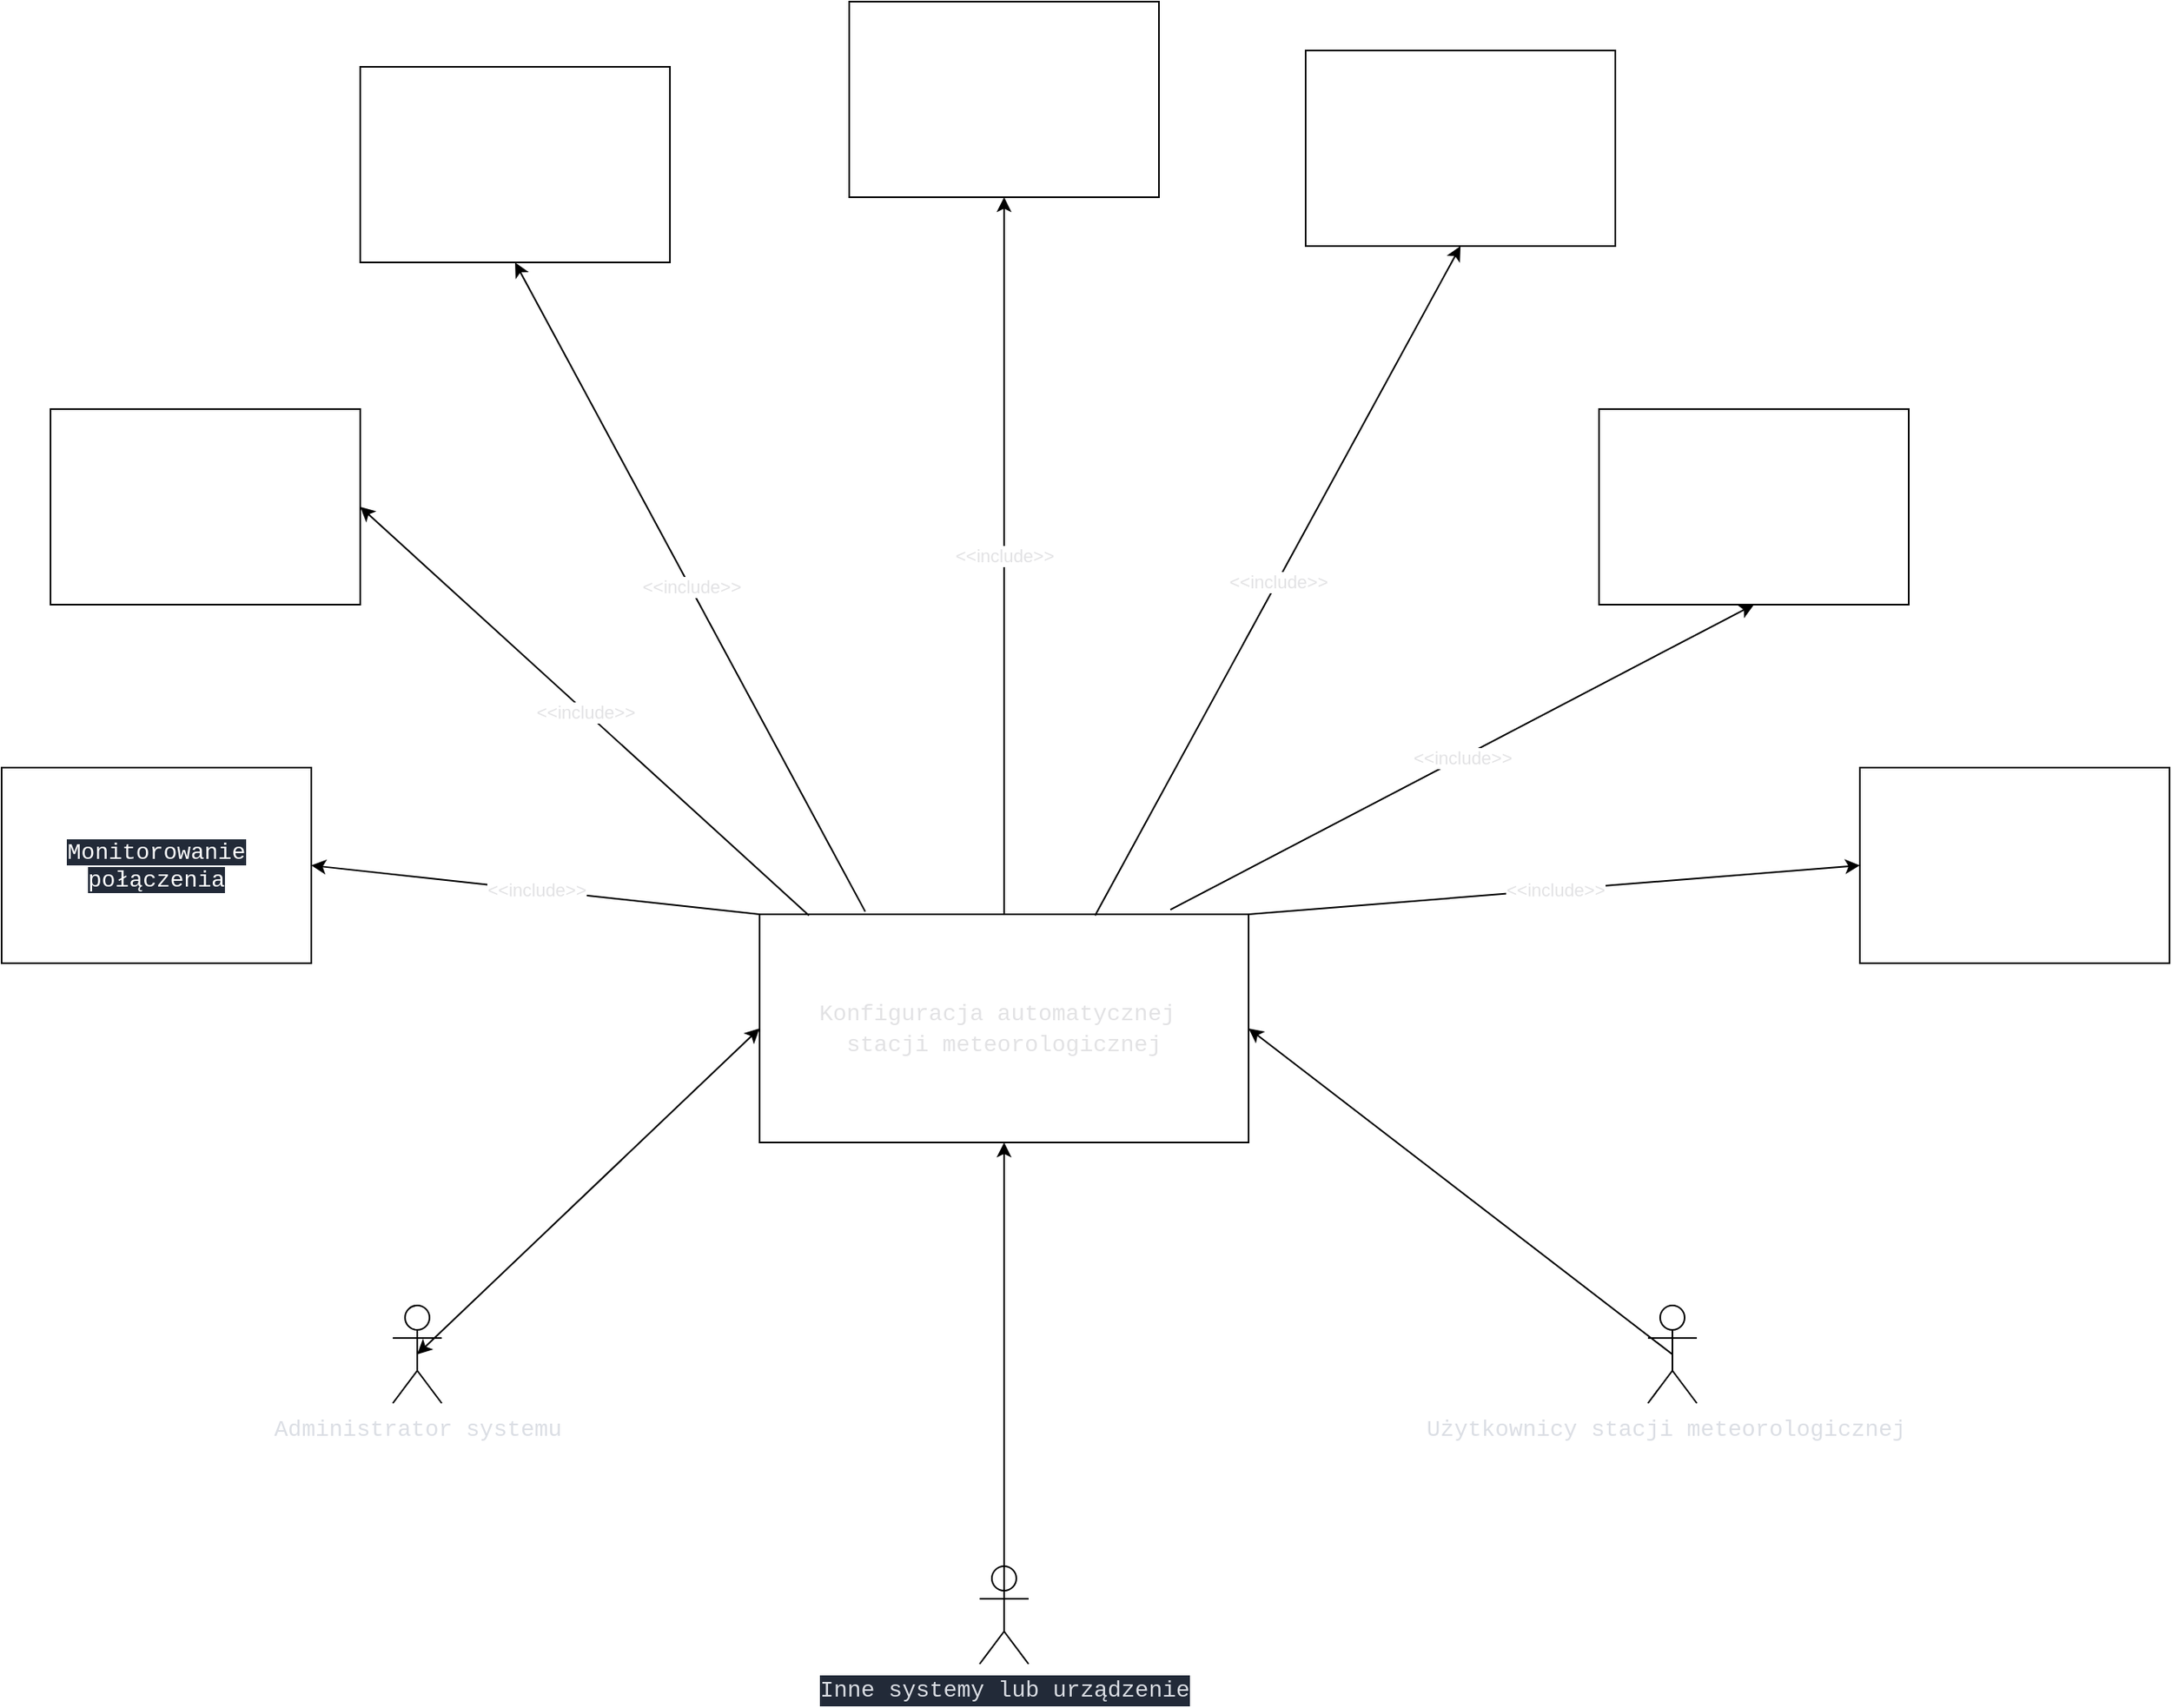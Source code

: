 <mxfile>
    <diagram id="u8DI_vcG08LwfK-7niej" name="Page-1">
        <mxGraphModel dx="2612" dy="2250" grid="1" gridSize="10" guides="1" tooltips="1" connect="1" arrows="1" fold="1" page="1" pageScale="1" pageWidth="850" pageHeight="1100" math="0" shadow="0">
            <root>
                <mxCell id="0"/>
                <mxCell id="1" parent="0"/>
                <mxCell id="22" value="&lt;div style=&quot;color: rgb(219, 222, 228); font-family: &amp;quot;Fira Code&amp;quot;, Consolas, &amp;quot;Courier New&amp;quot;, monospace; font-size: 14px; line-height: 19px;&quot;&gt;Administrator systemu&lt;/div&gt;" style="shape=umlActor;verticalLabelPosition=bottom;verticalAlign=top;html=1;outlineConnect=0;fontColor=#E2E2E4;" parent="1" vertex="1">
                    <mxGeometry x="-90" y="550" width="30" height="60" as="geometry"/>
                </mxCell>
                <mxCell id="23" value="&lt;div style=&quot;color: rgb(219, 222, 228); background-color: rgb(34, 42, 56); font-family: &amp;quot;Fira Code&amp;quot;, Consolas, &amp;quot;Courier New&amp;quot;, monospace; font-size: 14px; line-height: 19px;&quot;&gt;Inne systemy lub urządzenie&lt;/div&gt;" style="shape=umlActor;verticalLabelPosition=bottom;verticalAlign=top;html=1;outlineConnect=0;fontColor=#E2E2E4;" parent="1" vertex="1">
                    <mxGeometry x="270" y="710" width="30" height="60" as="geometry"/>
                </mxCell>
                <mxCell id="24" value="&lt;div style=&quot;color: rgb(219, 222, 228); font-family: &amp;quot;Fira Code&amp;quot;, Consolas, &amp;quot;Courier New&amp;quot;, monospace; font-size: 14px; line-height: 19px;&quot;&gt;Użytkownicy stacji&amp;nbsp;meteorologicznej&amp;nbsp;&lt;/div&gt;" style="shape=umlActor;verticalLabelPosition=bottom;verticalAlign=top;html=1;outlineConnect=0;fontColor=#E2E2E4;" parent="1" vertex="1">
                    <mxGeometry x="680" y="550" width="30" height="60" as="geometry"/>
                </mxCell>
                <mxCell id="30" value="" style="endArrow=classic;startArrow=classic;html=1;fontColor=#E2E2E4;exitX=0.5;exitY=0.5;exitDx=0;exitDy=0;exitPerimeter=0;entryX=0;entryY=0.5;entryDx=0;entryDy=0;" parent="1" source="22" target="3" edge="1">
                    <mxGeometry width="50" height="50" relative="1" as="geometry">
                        <mxPoint x="180" y="490" as="sourcePoint"/>
                        <mxPoint x="230" y="440" as="targetPoint"/>
                    </mxGeometry>
                </mxCell>
                <mxCell id="33" value="" style="group" parent="1" vertex="1" connectable="0">
                    <mxGeometry x="135" y="310" width="300" height="140" as="geometry"/>
                </mxCell>
                <mxCell id="2" value="" style="rounded=0;whiteSpace=wrap;html=1;" parent="33" vertex="1">
                    <mxGeometry width="300" height="140" as="geometry"/>
                </mxCell>
                <mxCell id="3" value="&lt;div style=&quot;font-family: &amp;quot;Fira Code&amp;quot;, Consolas, &amp;quot;Courier New&amp;quot;, monospace; font-size: 14px; line-height: 19px;&quot;&gt;&lt;font style=&quot;&quot; color=&quot;#e2e2e4&quot;&gt;Konfiguracja&amp;nbsp;automatycznej&amp;nbsp;&lt;br&gt;stacji&amp;nbsp;meteorologicznej&lt;/font&gt;&lt;/div&gt;" style="text;html=1;strokeColor=none;fillColor=none;align=center;verticalAlign=middle;whiteSpace=wrap;rounded=0;" parent="33" vertex="1">
                    <mxGeometry width="300" height="140" as="geometry"/>
                </mxCell>
                <mxCell id="37" value="" style="group" parent="1" vertex="1" connectable="0">
                    <mxGeometry x="470" y="-220" width="190" height="120" as="geometry"/>
                </mxCell>
                <mxCell id="35" value="" style="rounded=0;whiteSpace=wrap;html=1;fontColor=#E2E2E4;" parent="37" vertex="1">
                    <mxGeometry width="190" height="120" as="geometry"/>
                </mxCell>
                <mxCell id="36" value="&lt;span style=&quot;font-family: &amp;quot;Fira Code&amp;quot;, Consolas, &amp;quot;Courier New&amp;quot;, monospace; font-size: 14px; text-align: left;&quot;&gt;&lt;font style=&quot;&quot; color=&quot;#ffffff&quot;&gt;Wybór języka i regionu&lt;/font&gt;&lt;/span&gt;" style="text;html=1;strokeColor=none;fillColor=none;align=center;verticalAlign=middle;whiteSpace=wrap;rounded=0;fontColor=#E2E2E4;" parent="37" vertex="1">
                    <mxGeometry width="190" height="120" as="geometry"/>
                </mxCell>
                <mxCell id="38" value="" style="group" parent="1" vertex="1" connectable="0">
                    <mxGeometry x="650" width="190" height="120" as="geometry"/>
                </mxCell>
                <mxCell id="39" value="" style="rounded=0;whiteSpace=wrap;html=1;fontColor=#E2E2E4;" parent="38" vertex="1">
                    <mxGeometry width="190" height="120" as="geometry"/>
                </mxCell>
                <mxCell id="40" value="&lt;span style=&quot;font-family: &amp;quot;Fira Code&amp;quot;, Consolas, &amp;quot;Courier New&amp;quot;, monospace; font-size: 14px; text-align: left;&quot;&gt;&lt;font style=&quot;&quot; color=&quot;#ffffff&quot;&gt;Wybór rodzaju połączenia&lt;/font&gt;&lt;/span&gt;" style="text;html=1;strokeColor=none;fillColor=none;align=center;verticalAlign=middle;whiteSpace=wrap;rounded=0;fontColor=#E2E2E4;" parent="38" vertex="1">
                    <mxGeometry width="190" height="120" as="geometry"/>
                </mxCell>
                <mxCell id="41" value="" style="group" parent="1" vertex="1" connectable="0">
                    <mxGeometry x="810" y="220" width="190" height="120" as="geometry"/>
                </mxCell>
                <mxCell id="42" value="" style="rounded=0;whiteSpace=wrap;html=1;fontColor=#E2E2E4;" parent="41" vertex="1">
                    <mxGeometry width="190" height="120" as="geometry"/>
                </mxCell>
                <mxCell id="43" value="&lt;span style=&quot;font-family: &amp;quot;Fira Code&amp;quot;, Consolas, &amp;quot;Courier New&amp;quot;, monospace; font-size: 14px; text-align: left;&quot;&gt;&lt;font style=&quot;&quot; color=&quot;#ffffff&quot;&gt;Wybór preferencji danych&lt;/font&gt;&lt;/span&gt;" style="text;html=1;strokeColor=none;fillColor=none;align=center;verticalAlign=middle;whiteSpace=wrap;rounded=0;fontColor=#E2E2E4;" parent="41" vertex="1">
                    <mxGeometry width="190" height="120" as="geometry"/>
                </mxCell>
                <mxCell id="44" value="" style="group" parent="1" vertex="1" connectable="0">
                    <mxGeometry x="190" y="-250" width="190" height="120" as="geometry"/>
                </mxCell>
                <mxCell id="45" value="" style="rounded=0;whiteSpace=wrap;html=1;fontColor=#E2E2E4;" parent="44" vertex="1">
                    <mxGeometry width="190" height="120" as="geometry"/>
                </mxCell>
                <mxCell id="46" value="&lt;span style=&quot;font-family: &amp;quot;Fira Code&amp;quot;, Consolas, &amp;quot;Courier New&amp;quot;, monospace; font-size: 14px; text-align: left;&quot;&gt;&lt;font style=&quot;&quot; color=&quot;#ffffff&quot;&gt;Wybór częstotliwości aktualizacji&lt;/font&gt;&lt;/span&gt;" style="text;html=1;strokeColor=none;fillColor=none;align=center;verticalAlign=middle;whiteSpace=wrap;rounded=0;fontColor=#E2E2E4;" parent="44" vertex="1">
                    <mxGeometry width="190" height="120" as="geometry"/>
                </mxCell>
                <mxCell id="47" value="" style="group" parent="1" vertex="1" connectable="0">
                    <mxGeometry x="-110" y="-210" width="190" height="120" as="geometry"/>
                </mxCell>
                <mxCell id="48" value="" style="rounded=0;whiteSpace=wrap;html=1;fontColor=#E2E2E4;" parent="47" vertex="1">
                    <mxGeometry width="190" height="120" as="geometry"/>
                </mxCell>
                <mxCell id="49" value="&lt;span style=&quot;font-family: &amp;quot;Fira Code&amp;quot;, Consolas, &amp;quot;Courier New&amp;quot;, monospace; font-size: 14px; text-align: left;&quot;&gt;&lt;font style=&quot;&quot; color=&quot;#ffffff&quot;&gt;Ustawienie stacji&lt;/font&gt;&lt;/span&gt;" style="text;html=1;strokeColor=none;fillColor=none;align=center;verticalAlign=middle;whiteSpace=wrap;rounded=0;fontColor=#E2E2E4;" parent="47" vertex="1">
                    <mxGeometry width="190" height="120" as="geometry"/>
                </mxCell>
                <mxCell id="50" value="" style="group" parent="1" vertex="1" connectable="0">
                    <mxGeometry x="-300" width="190" height="120" as="geometry"/>
                </mxCell>
                <mxCell id="51" value="" style="rounded=0;whiteSpace=wrap;html=1;fontColor=#E2E2E4;" parent="50" vertex="1">
                    <mxGeometry width="190" height="120" as="geometry"/>
                </mxCell>
                <mxCell id="52" value="&lt;span style=&quot;font-family: &amp;quot;Fira Code&amp;quot;, Consolas, &amp;quot;Courier New&amp;quot;, monospace; font-size: 14px; text-align: left;&quot;&gt;&lt;font style=&quot;&quot; color=&quot;#ffffff&quot;&gt;Pobieranie i wysyłanie danych&lt;/font&gt;&lt;/span&gt;" style="text;html=1;strokeColor=none;fillColor=none;align=center;verticalAlign=middle;whiteSpace=wrap;rounded=0;fontColor=#E2E2E4;" parent="50" vertex="1">
                    <mxGeometry width="190" height="120" as="geometry"/>
                </mxCell>
                <mxCell id="53" value="" style="group" parent="1" vertex="1" connectable="0">
                    <mxGeometry x="-330" y="220" width="190" height="120" as="geometry"/>
                </mxCell>
                <mxCell id="54" value="" style="rounded=0;whiteSpace=wrap;html=1;fontColor=#E2E2E4;" parent="53" vertex="1">
                    <mxGeometry width="190" height="120" as="geometry"/>
                </mxCell>
                <mxCell id="55" value="&lt;span style=&quot;font-family: &amp;quot;Fira Code&amp;quot;, Consolas, &amp;quot;Courier New&amp;quot;, monospace; font-size: 14px; text-align: left; background-color: rgb(34, 42, 56);&quot;&gt;&lt;font color=&quot;#ffffff&quot;&gt;Monitorowanie połączenia&lt;/font&gt;&lt;/span&gt;" style="text;html=1;strokeColor=none;fillColor=none;align=center;verticalAlign=middle;whiteSpace=wrap;rounded=0;fontColor=#E2E2E4;" parent="53" vertex="1">
                    <mxGeometry width="190" height="120" as="geometry"/>
                </mxCell>
                <mxCell id="56" value="" style="endArrow=classic;html=1;fontColor=#E2E2E4;exitX=0.5;exitY=0.5;exitDx=0;exitDy=0;exitPerimeter=0;entryX=0.5;entryY=1;entryDx=0;entryDy=0;" parent="1" source="23" target="3" edge="1">
                    <mxGeometry width="50" height="50" relative="1" as="geometry">
                        <mxPoint x="450" y="630" as="sourcePoint"/>
                        <mxPoint x="500" y="580" as="targetPoint"/>
                    </mxGeometry>
                </mxCell>
                <mxCell id="57" value="" style="endArrow=classic;html=1;fontColor=#E2E2E4;exitX=0.5;exitY=0.5;exitDx=0;exitDy=0;exitPerimeter=0;entryX=1;entryY=0.5;entryDx=0;entryDy=0;" parent="1" source="24" target="3" edge="1">
                    <mxGeometry width="50" height="50" relative="1" as="geometry">
                        <mxPoint x="385" y="760.0" as="sourcePoint"/>
                        <mxPoint x="385" y="490.0" as="targetPoint"/>
                    </mxGeometry>
                </mxCell>
                <mxCell id="58" value="" style="endArrow=classic;html=1;fontColor=#E2E2E4;exitX=0;exitY=0;exitDx=0;exitDy=0;entryX=1;entryY=0.5;entryDx=0;entryDy=0;" parent="1" source="3" target="55" edge="1">
                    <mxGeometry relative="1" as="geometry">
                        <mxPoint x="410" y="340" as="sourcePoint"/>
                        <mxPoint x="510" y="340" as="targetPoint"/>
                    </mxGeometry>
                </mxCell>
                <mxCell id="59" value="&amp;lt;&amp;lt;include&amp;gt;&amp;gt;" style="edgeLabel;resizable=0;html=1;align=center;verticalAlign=middle;fontColor=#E2E2E4;" parent="58" connectable="0" vertex="1">
                    <mxGeometry relative="1" as="geometry"/>
                </mxCell>
                <mxCell id="60" value="" style="endArrow=classic;html=1;fontColor=#E2E2E4;exitX=0.101;exitY=0.005;exitDx=0;exitDy=0;entryX=1;entryY=0.5;entryDx=0;entryDy=0;exitPerimeter=0;" parent="1" source="3" target="52" edge="1">
                    <mxGeometry relative="1" as="geometry">
                        <mxPoint x="235" y="350.0" as="sourcePoint"/>
                        <mxPoint x="10" y="230.0" as="targetPoint"/>
                    </mxGeometry>
                </mxCell>
                <mxCell id="61" value="&amp;lt;&amp;lt;include&amp;gt;&amp;gt;" style="edgeLabel;resizable=0;html=1;align=center;verticalAlign=middle;fontColor=#E2E2E4;" parent="60" connectable="0" vertex="1">
                    <mxGeometry relative="1" as="geometry"/>
                </mxCell>
                <mxCell id="62" value="" style="endArrow=classic;html=1;fontColor=#E2E2E4;exitX=0.216;exitY=-0.012;exitDx=0;exitDy=0;entryX=0.5;entryY=1;entryDx=0;entryDy=0;exitPerimeter=0;" parent="1" source="3" target="49" edge="1">
                    <mxGeometry relative="1" as="geometry">
                        <mxPoint x="310" y="350.0" as="sourcePoint"/>
                        <mxPoint y="60.0" as="targetPoint"/>
                    </mxGeometry>
                </mxCell>
                <mxCell id="63" value="&amp;lt;&amp;lt;include&amp;gt;&amp;gt;" style="edgeLabel;resizable=0;html=1;align=center;verticalAlign=middle;fontColor=#E2E2E4;" parent="62" connectable="0" vertex="1">
                    <mxGeometry relative="1" as="geometry"/>
                </mxCell>
                <mxCell id="64" value="" style="endArrow=classic;html=1;fontColor=#E2E2E4;exitX=0.5;exitY=0;exitDx=0;exitDy=0;entryX=0.5;entryY=1;entryDx=0;entryDy=0;" parent="1" source="3" target="46" edge="1">
                    <mxGeometry relative="1" as="geometry">
                        <mxPoint x="385" y="350.0" as="sourcePoint"/>
                        <mxPoint x="100" y="-90" as="targetPoint"/>
                    </mxGeometry>
                </mxCell>
                <mxCell id="65" value="&amp;lt;&amp;lt;include&amp;gt;&amp;gt;" style="edgeLabel;resizable=0;html=1;align=center;verticalAlign=middle;fontColor=#E2E2E4;" parent="64" connectable="0" vertex="1">
                    <mxGeometry relative="1" as="geometry"/>
                </mxCell>
                <mxCell id="66" value="" style="endArrow=classic;html=1;fontColor=#E2E2E4;exitX=0.686;exitY=0.005;exitDx=0;exitDy=0;entryX=0.5;entryY=1;entryDx=0;entryDy=0;exitPerimeter=0;" parent="1" source="3" target="36" edge="1">
                    <mxGeometry relative="1" as="geometry">
                        <mxPoint x="385" y="350.0" as="sourcePoint"/>
                        <mxPoint x="295" y="-100" as="targetPoint"/>
                    </mxGeometry>
                </mxCell>
                <mxCell id="67" value="&amp;lt;&amp;lt;include&amp;gt;&amp;gt;" style="edgeLabel;resizable=0;html=1;align=center;verticalAlign=middle;fontColor=#E2E2E4;" parent="66" connectable="0" vertex="1">
                    <mxGeometry relative="1" as="geometry"/>
                </mxCell>
                <mxCell id="68" value="" style="endArrow=classic;html=1;fontColor=#E2E2E4;exitX=0.84;exitY=-0.02;exitDx=0;exitDy=0;entryX=0.5;entryY=1;entryDx=0;entryDy=0;exitPerimeter=0;" parent="1" source="3" target="40" edge="1">
                    <mxGeometry relative="1" as="geometry">
                        <mxPoint x="440.8" y="350.7" as="sourcePoint"/>
                        <mxPoint x="507.34" y="-86.96" as="targetPoint"/>
                    </mxGeometry>
                </mxCell>
                <mxCell id="69" value="&amp;lt;&amp;lt;include&amp;gt;&amp;gt;" style="edgeLabel;resizable=0;html=1;align=center;verticalAlign=middle;fontColor=#E2E2E4;" parent="68" connectable="0" vertex="1">
                    <mxGeometry relative="1" as="geometry"/>
                </mxCell>
                <mxCell id="70" value="" style="endArrow=classic;html=1;fontColor=#E2E2E4;exitX=1;exitY=0;exitDx=0;exitDy=0;entryX=0;entryY=0.5;entryDx=0;entryDy=0;" parent="1" source="3" target="43" edge="1">
                    <mxGeometry relative="1" as="geometry">
                        <mxPoint x="487" y="347.2" as="sourcePoint"/>
                        <mxPoint x="670" y="70.0" as="targetPoint"/>
                    </mxGeometry>
                </mxCell>
                <mxCell id="71" value="&amp;lt;&amp;lt;include&amp;gt;&amp;gt;" style="edgeLabel;resizable=0;html=1;align=center;verticalAlign=middle;fontColor=#E2E2E4;" parent="70" connectable="0" vertex="1">
                    <mxGeometry relative="1" as="geometry"/>
                </mxCell>
            </root>
        </mxGraphModel>
    </diagram>
</mxfile>